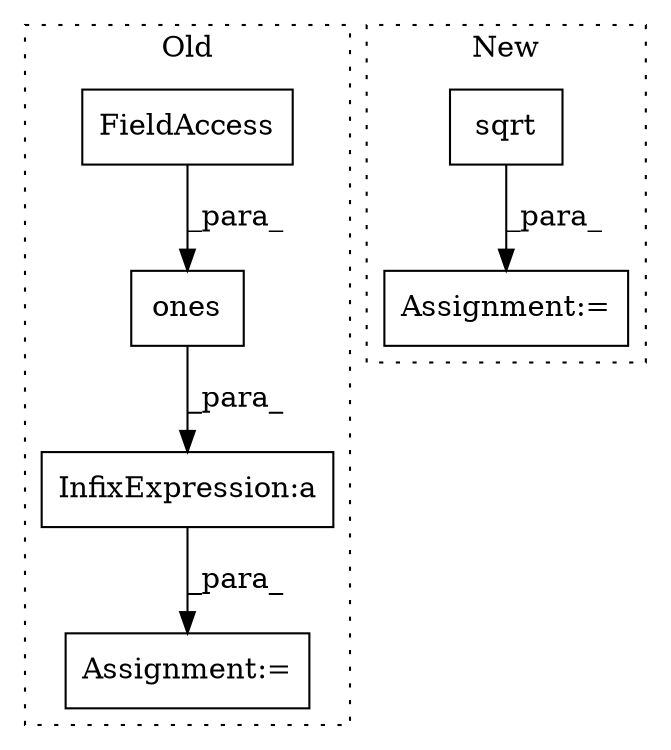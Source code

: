 digraph G {
subgraph cluster0 {
1 [label="ones" a="32" s="15846,15920" l="10,1" shape="box"];
3 [label="InfixExpression:a" a="27" s="15931" l="3" shape="box"];
4 [label="FieldAccess" a="22" s="15900" l="20" shape="box"];
5 [label="Assignment:=" a="7" s="15928" l="1" shape="box"];
label = "Old";
style="dotted";
}
subgraph cluster1 {
2 [label="sqrt" a="32" s="16243,16262" l="5,1" shape="box"];
6 [label="Assignment:=" a="7" s="16230" l="1" shape="box"];
label = "New";
style="dotted";
}
1 -> 3 [label="_para_"];
2 -> 6 [label="_para_"];
3 -> 5 [label="_para_"];
4 -> 1 [label="_para_"];
}